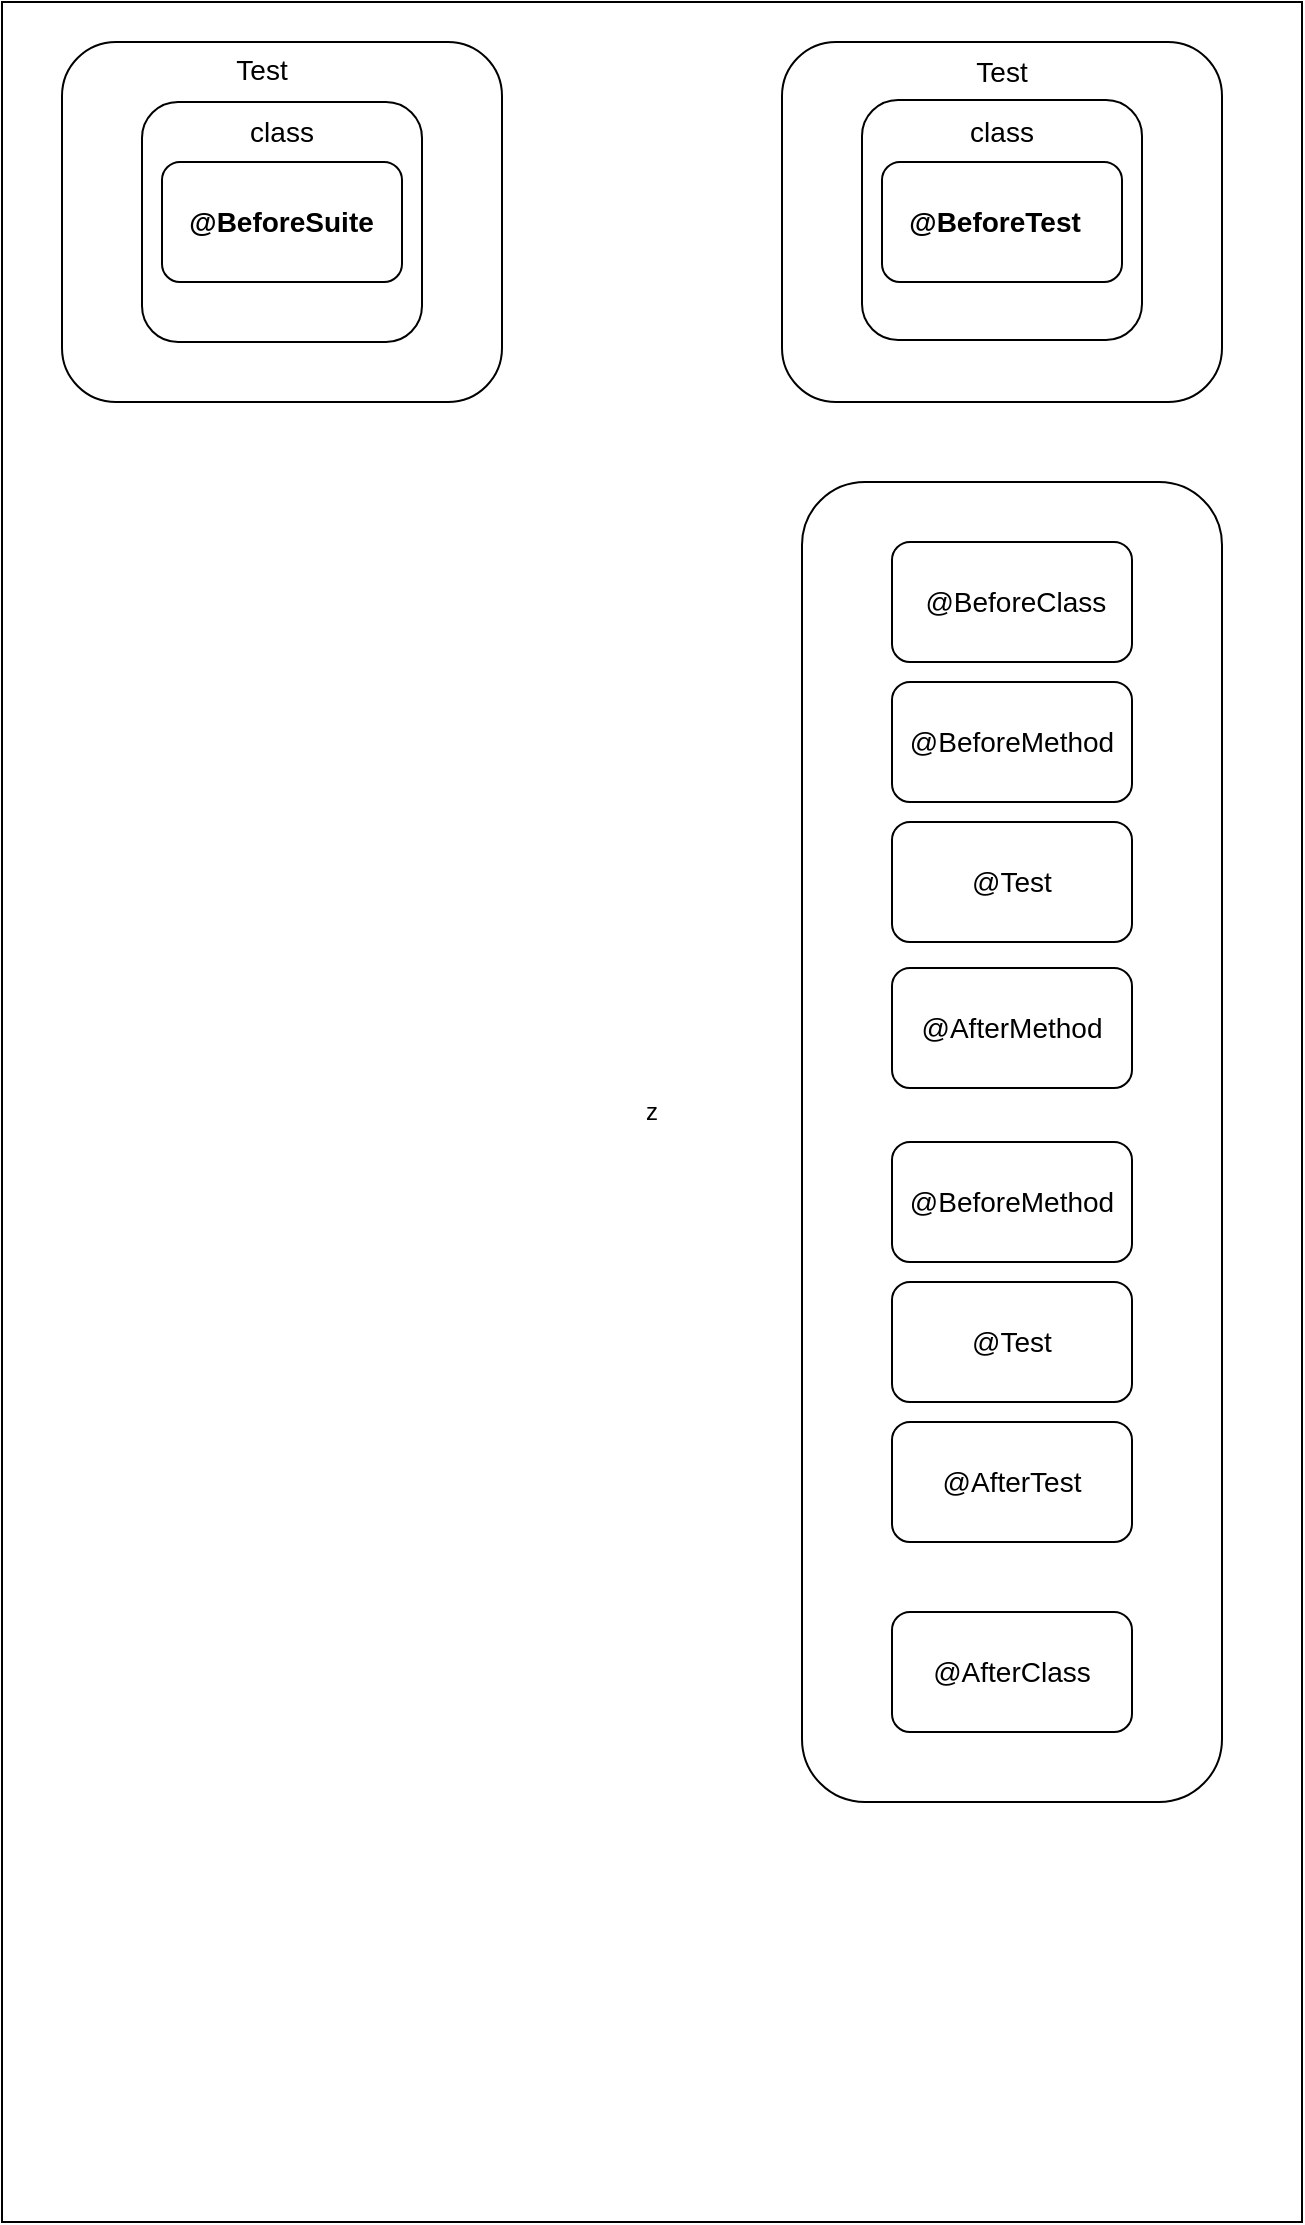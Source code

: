 <mxfile version="15.5.9" type="device"><diagram id="HFtFUpGiRLf5Z-I6gt41" name="Page-1"><mxGraphModel dx="1021" dy="500" grid="1" gridSize="10" guides="1" tooltips="1" connect="1" arrows="1" fold="1" page="1" pageScale="1" pageWidth="827" pageHeight="583" math="0" shadow="0"><root><mxCell id="0"/><mxCell id="1" parent="0"/><mxCell id="j7Js6PnEHaOtvyIi92qA-1" value="z" style="rounded=0;whiteSpace=wrap;html=1;" vertex="1" parent="1"><mxGeometry x="40" y="40" width="650" height="1110" as="geometry"/></mxCell><mxCell id="j7Js6PnEHaOtvyIi92qA-2" value="" style="rounded=1;whiteSpace=wrap;html=1;align=left;" vertex="1" parent="1"><mxGeometry x="70" y="60" width="220" height="180" as="geometry"/></mxCell><mxCell id="j7Js6PnEHaOtvyIi92qA-5" value="&lt;div style=&quot;text-align: justify&quot;&gt;&lt;/div&gt;" style="rounded=1;whiteSpace=wrap;html=1;fontSize=12;align=left;" vertex="1" parent="1"><mxGeometry x="110" y="90" width="140" height="120" as="geometry"/></mxCell><mxCell id="j7Js6PnEHaOtvyIi92qA-6" value="&lt;h2 style=&quot;font-size: 14px&quot;&gt;&amp;nbsp; &amp;nbsp;@BeforeSuite&lt;/h2&gt;" style="rounded=1;whiteSpace=wrap;html=1;fontSize=12;align=left;" vertex="1" parent="1"><mxGeometry x="120" y="120" width="120" height="60" as="geometry"/></mxCell><mxCell id="j7Js6PnEHaOtvyIi92qA-7" value="class" style="text;html=1;strokeColor=none;fillColor=none;align=center;verticalAlign=middle;whiteSpace=wrap;rounded=0;fontSize=14;" vertex="1" parent="1"><mxGeometry x="150" y="90" width="60" height="30" as="geometry"/></mxCell><mxCell id="j7Js6PnEHaOtvyIi92qA-8" value="Test" style="text;html=1;strokeColor=none;fillColor=none;align=center;verticalAlign=middle;whiteSpace=wrap;rounded=0;fontSize=14;" vertex="1" parent="1"><mxGeometry x="140" y="59" width="60" height="30" as="geometry"/></mxCell><mxCell id="j7Js6PnEHaOtvyIi92qA-11" value="" style="rounded=1;whiteSpace=wrap;html=1;align=left;" vertex="1" parent="1"><mxGeometry x="430" y="60" width="220" height="180" as="geometry"/></mxCell><mxCell id="j7Js6PnEHaOtvyIi92qA-12" value="&lt;div style=&quot;text-align: justify&quot;&gt;&lt;/div&gt;" style="rounded=1;whiteSpace=wrap;html=1;fontSize=12;align=left;" vertex="1" parent="1"><mxGeometry x="470" y="89" width="140" height="120" as="geometry"/></mxCell><mxCell id="j7Js6PnEHaOtvyIi92qA-13" value="&lt;h2 style=&quot;font-size: 14px&quot;&gt;&amp;nbsp; &amp;nbsp;@BeforeTest&lt;/h2&gt;" style="rounded=1;whiteSpace=wrap;html=1;fontSize=12;align=left;" vertex="1" parent="1"><mxGeometry x="480" y="120" width="120" height="60" as="geometry"/></mxCell><mxCell id="j7Js6PnEHaOtvyIi92qA-14" value="class" style="text;html=1;strokeColor=none;fillColor=none;align=center;verticalAlign=middle;whiteSpace=wrap;rounded=0;fontSize=14;" vertex="1" parent="1"><mxGeometry x="510" y="90" width="60" height="30" as="geometry"/></mxCell><mxCell id="j7Js6PnEHaOtvyIi92qA-15" value="Test" style="text;html=1;strokeColor=none;fillColor=none;align=center;verticalAlign=middle;whiteSpace=wrap;rounded=0;fontSize=14;" vertex="1" parent="1"><mxGeometry x="510" y="60" width="60" height="30" as="geometry"/></mxCell><mxCell id="j7Js6PnEHaOtvyIi92qA-18" value="" style="rounded=1;whiteSpace=wrap;html=1;fontSize=14;align=left;" vertex="1" parent="1"><mxGeometry x="440" y="280" width="210" height="660" as="geometry"/></mxCell><mxCell id="j7Js6PnEHaOtvyIi92qA-19" value="&amp;nbsp;@BeforeClass" style="rounded=1;whiteSpace=wrap;html=1;fontSize=14;align=center;" vertex="1" parent="1"><mxGeometry x="485" y="310" width="120" height="60" as="geometry"/></mxCell><mxCell id="j7Js6PnEHaOtvyIi92qA-20" value="@BeforeMethod" style="rounded=1;whiteSpace=wrap;html=1;fontSize=14;align=center;" vertex="1" parent="1"><mxGeometry x="485" y="380" width="120" height="60" as="geometry"/></mxCell><mxCell id="j7Js6PnEHaOtvyIi92qA-22" value="@Test" style="rounded=1;whiteSpace=wrap;html=1;fontSize=14;align=center;" vertex="1" parent="1"><mxGeometry x="485" y="450" width="120" height="60" as="geometry"/></mxCell><mxCell id="j7Js6PnEHaOtvyIi92qA-24" value="@BeforeMethod" style="rounded=1;whiteSpace=wrap;html=1;fontSize=14;align=center;" vertex="1" parent="1"><mxGeometry x="485" y="610" width="120" height="60" as="geometry"/></mxCell><mxCell id="j7Js6PnEHaOtvyIi92qA-26" value="@Test" style="rounded=1;whiteSpace=wrap;html=1;fontSize=14;align=center;" vertex="1" parent="1"><mxGeometry x="485" y="680" width="120" height="60" as="geometry"/></mxCell><mxCell id="j7Js6PnEHaOtvyIi92qA-27" value="@AfterTest" style="rounded=1;whiteSpace=wrap;html=1;fontSize=14;align=center;" vertex="1" parent="1"><mxGeometry x="485" y="750" width="120" height="60" as="geometry"/></mxCell><mxCell id="j7Js6PnEHaOtvyIi92qA-28" value="@AfterClass" style="rounded=1;whiteSpace=wrap;html=1;fontSize=14;align=center;" vertex="1" parent="1"><mxGeometry x="485" y="845" width="120" height="60" as="geometry"/></mxCell><mxCell id="j7Js6PnEHaOtvyIi92qA-30" value="@AfterMethod" style="rounded=1;whiteSpace=wrap;html=1;fontSize=14;align=center;" vertex="1" parent="1"><mxGeometry x="485" y="523" width="120" height="60" as="geometry"/></mxCell></root></mxGraphModel></diagram></mxfile>